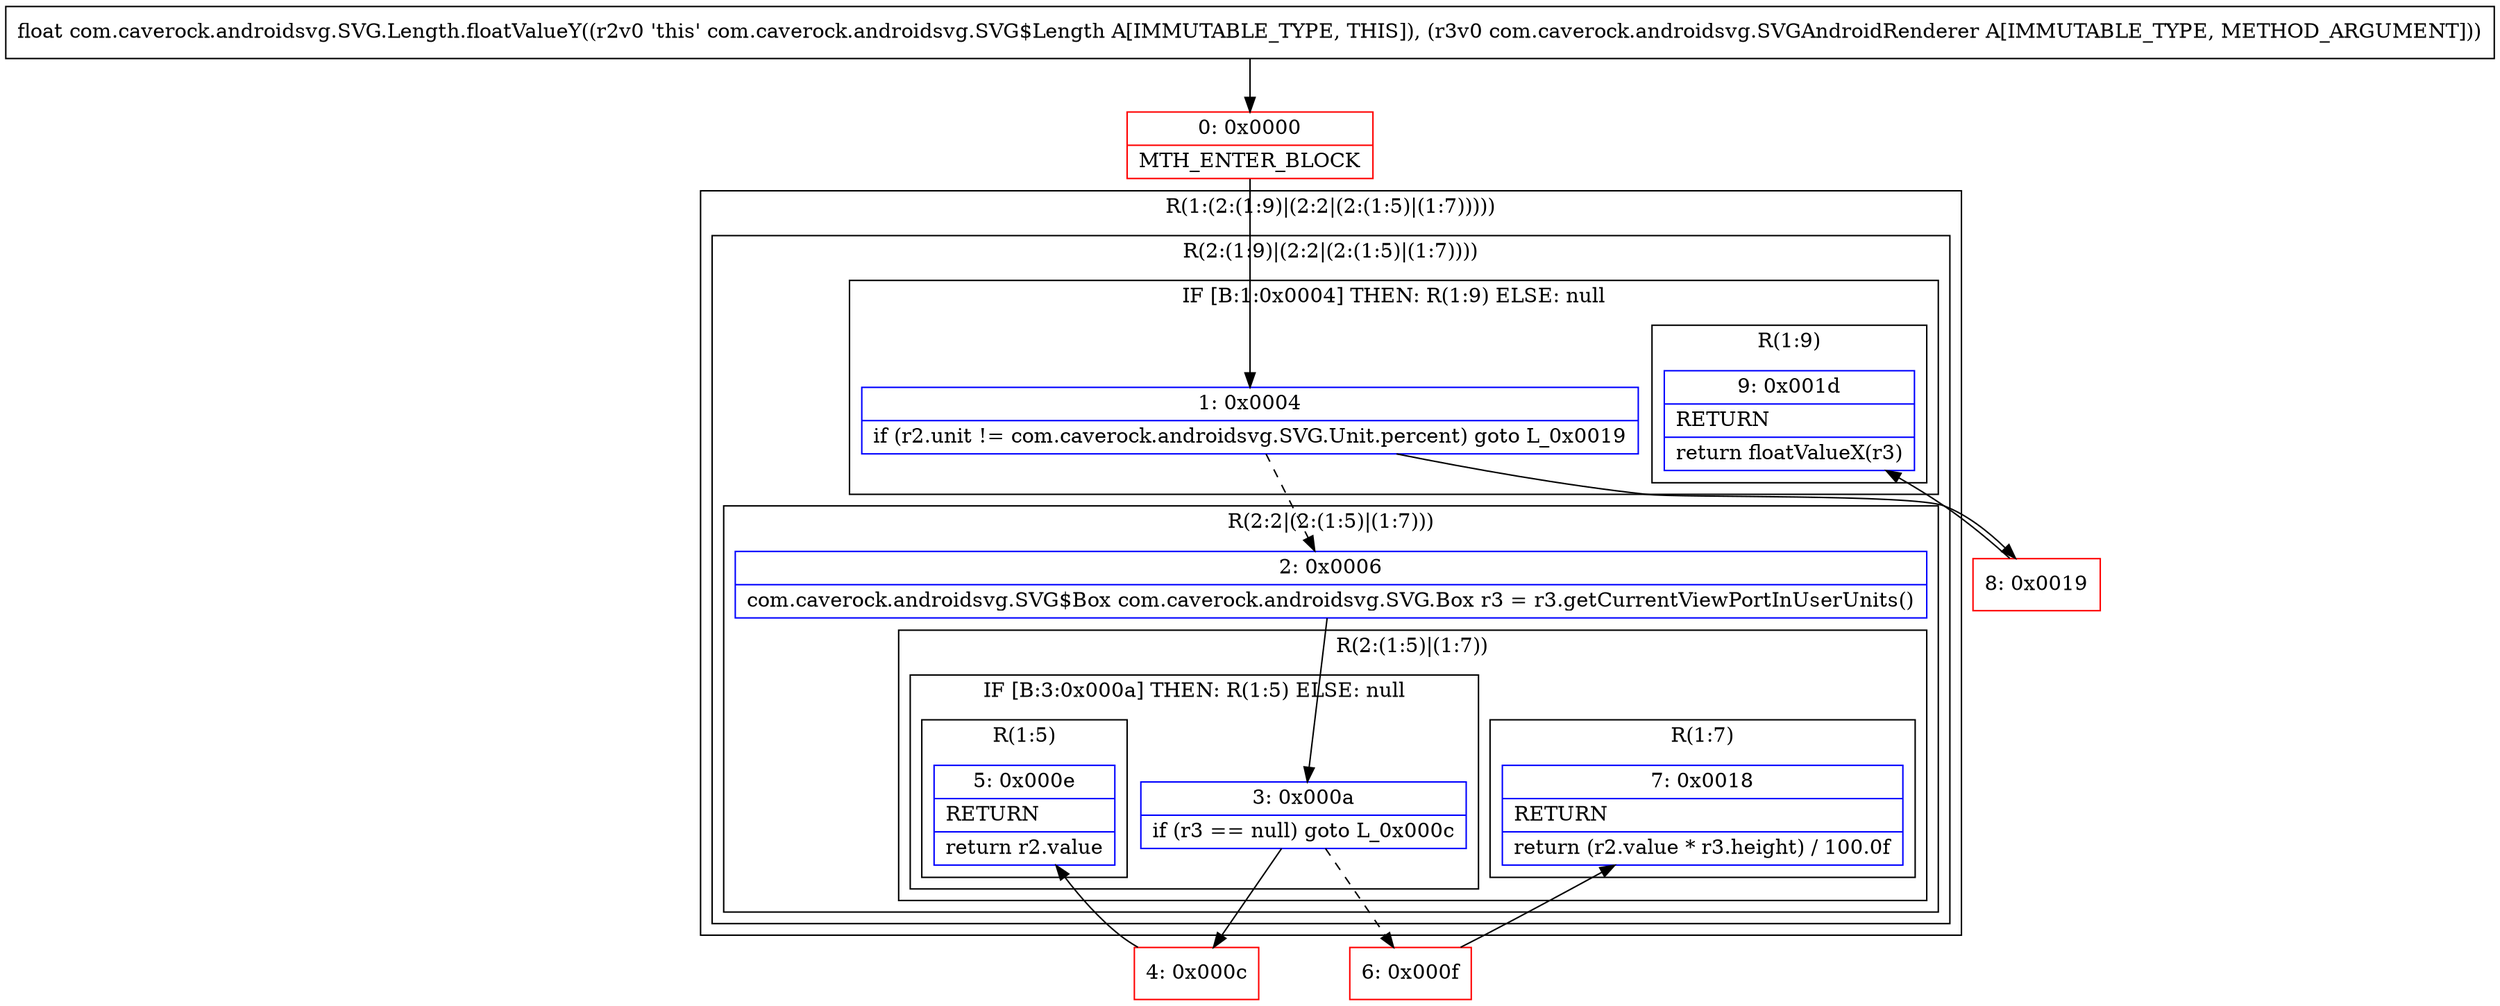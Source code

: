 digraph "CFG forcom.caverock.androidsvg.SVG.Length.floatValueY(Lcom\/caverock\/androidsvg\/SVGAndroidRenderer;)F" {
subgraph cluster_Region_119939493 {
label = "R(1:(2:(1:9)|(2:2|(2:(1:5)|(1:7)))))";
node [shape=record,color=blue];
subgraph cluster_Region_1832759902 {
label = "R(2:(1:9)|(2:2|(2:(1:5)|(1:7))))";
node [shape=record,color=blue];
subgraph cluster_IfRegion_1394994885 {
label = "IF [B:1:0x0004] THEN: R(1:9) ELSE: null";
node [shape=record,color=blue];
Node_1 [shape=record,label="{1\:\ 0x0004|if (r2.unit != com.caverock.androidsvg.SVG.Unit.percent) goto L_0x0019\l}"];
subgraph cluster_Region_518468585 {
label = "R(1:9)";
node [shape=record,color=blue];
Node_9 [shape=record,label="{9\:\ 0x001d|RETURN\l|return floatValueX(r3)\l}"];
}
}
subgraph cluster_Region_1957867043 {
label = "R(2:2|(2:(1:5)|(1:7)))";
node [shape=record,color=blue];
Node_2 [shape=record,label="{2\:\ 0x0006|com.caverock.androidsvg.SVG$Box com.caverock.androidsvg.SVG.Box r3 = r3.getCurrentViewPortInUserUnits()\l}"];
subgraph cluster_Region_679084697 {
label = "R(2:(1:5)|(1:7))";
node [shape=record,color=blue];
subgraph cluster_IfRegion_1092585165 {
label = "IF [B:3:0x000a] THEN: R(1:5) ELSE: null";
node [shape=record,color=blue];
Node_3 [shape=record,label="{3\:\ 0x000a|if (r3 == null) goto L_0x000c\l}"];
subgraph cluster_Region_685107850 {
label = "R(1:5)";
node [shape=record,color=blue];
Node_5 [shape=record,label="{5\:\ 0x000e|RETURN\l|return r2.value\l}"];
}
}
subgraph cluster_Region_1721629178 {
label = "R(1:7)";
node [shape=record,color=blue];
Node_7 [shape=record,label="{7\:\ 0x0018|RETURN\l|return (r2.value * r3.height) \/ 100.0f\l}"];
}
}
}
}
}
Node_0 [shape=record,color=red,label="{0\:\ 0x0000|MTH_ENTER_BLOCK\l}"];
Node_4 [shape=record,color=red,label="{4\:\ 0x000c}"];
Node_6 [shape=record,color=red,label="{6\:\ 0x000f}"];
Node_8 [shape=record,color=red,label="{8\:\ 0x0019}"];
MethodNode[shape=record,label="{float com.caverock.androidsvg.SVG.Length.floatValueY((r2v0 'this' com.caverock.androidsvg.SVG$Length A[IMMUTABLE_TYPE, THIS]), (r3v0 com.caverock.androidsvg.SVGAndroidRenderer A[IMMUTABLE_TYPE, METHOD_ARGUMENT])) }"];
MethodNode -> Node_0;
Node_1 -> Node_2[style=dashed];
Node_1 -> Node_8;
Node_2 -> Node_3;
Node_3 -> Node_4;
Node_3 -> Node_6[style=dashed];
Node_0 -> Node_1;
Node_4 -> Node_5;
Node_6 -> Node_7;
Node_8 -> Node_9;
}

